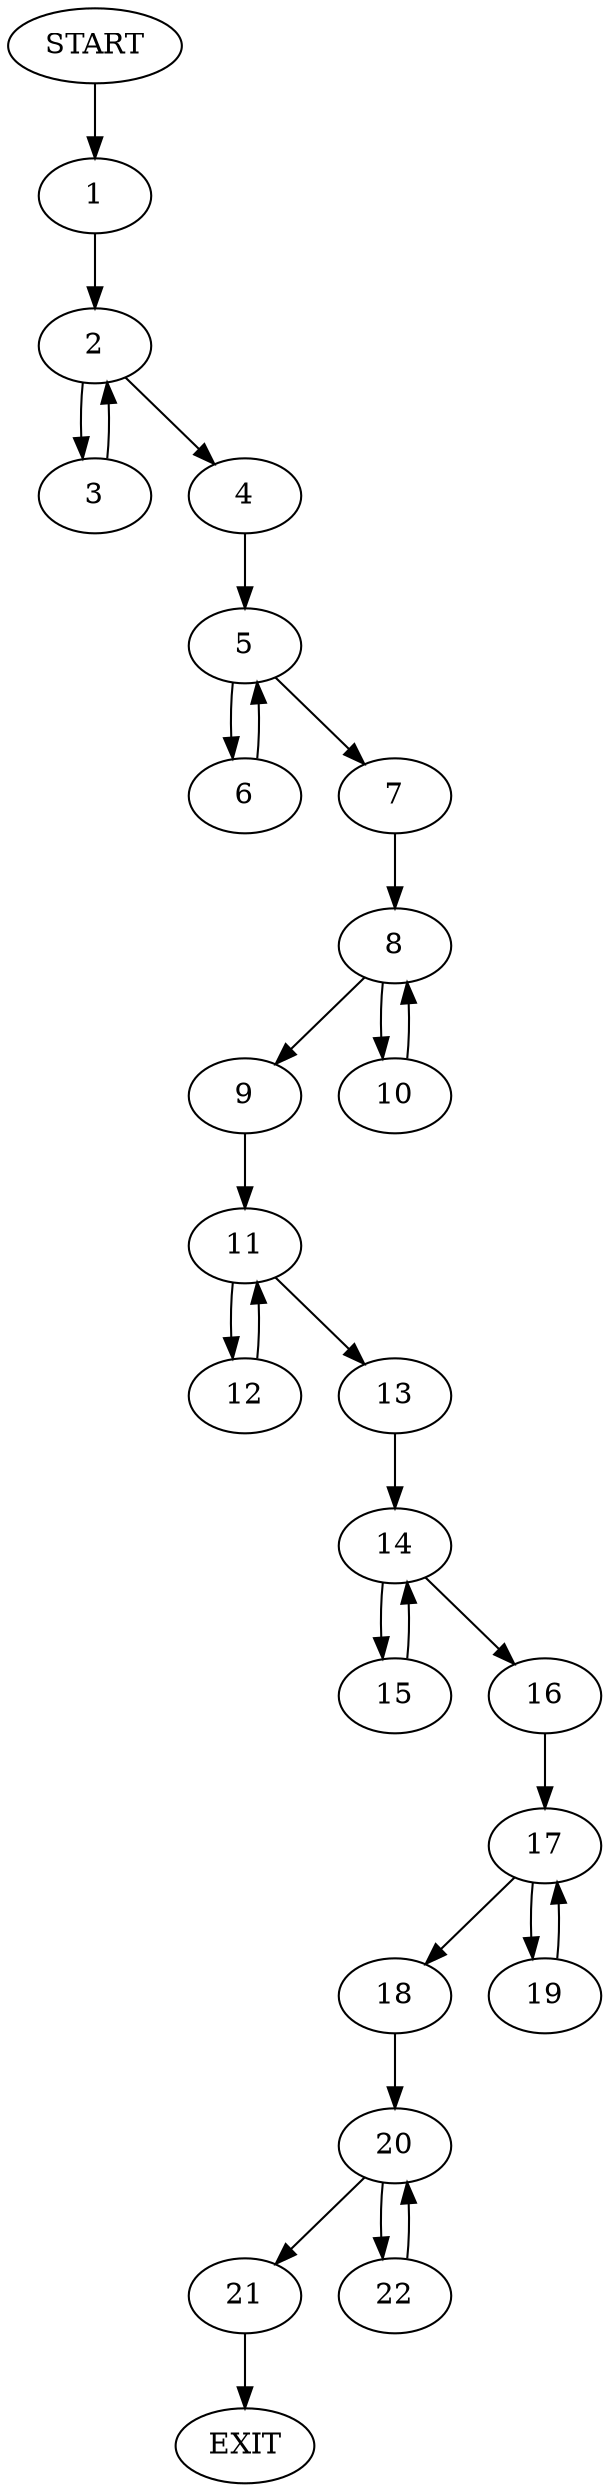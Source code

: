 digraph {
0 [label="START"]
23 [label="EXIT"]
0 -> 1
1 -> 2
2 -> 3
2 -> 4
3 -> 2
4 -> 5
5 -> 6
5 -> 7
7 -> 8
6 -> 5
8 -> 9
8 -> 10
10 -> 8
9 -> 11
11 -> 12
11 -> 13
13 -> 14
12 -> 11
14 -> 15
14 -> 16
15 -> 14
16 -> 17
17 -> 18
17 -> 19
18 -> 20
19 -> 17
20 -> 21
20 -> 22
21 -> 23
22 -> 20
}
